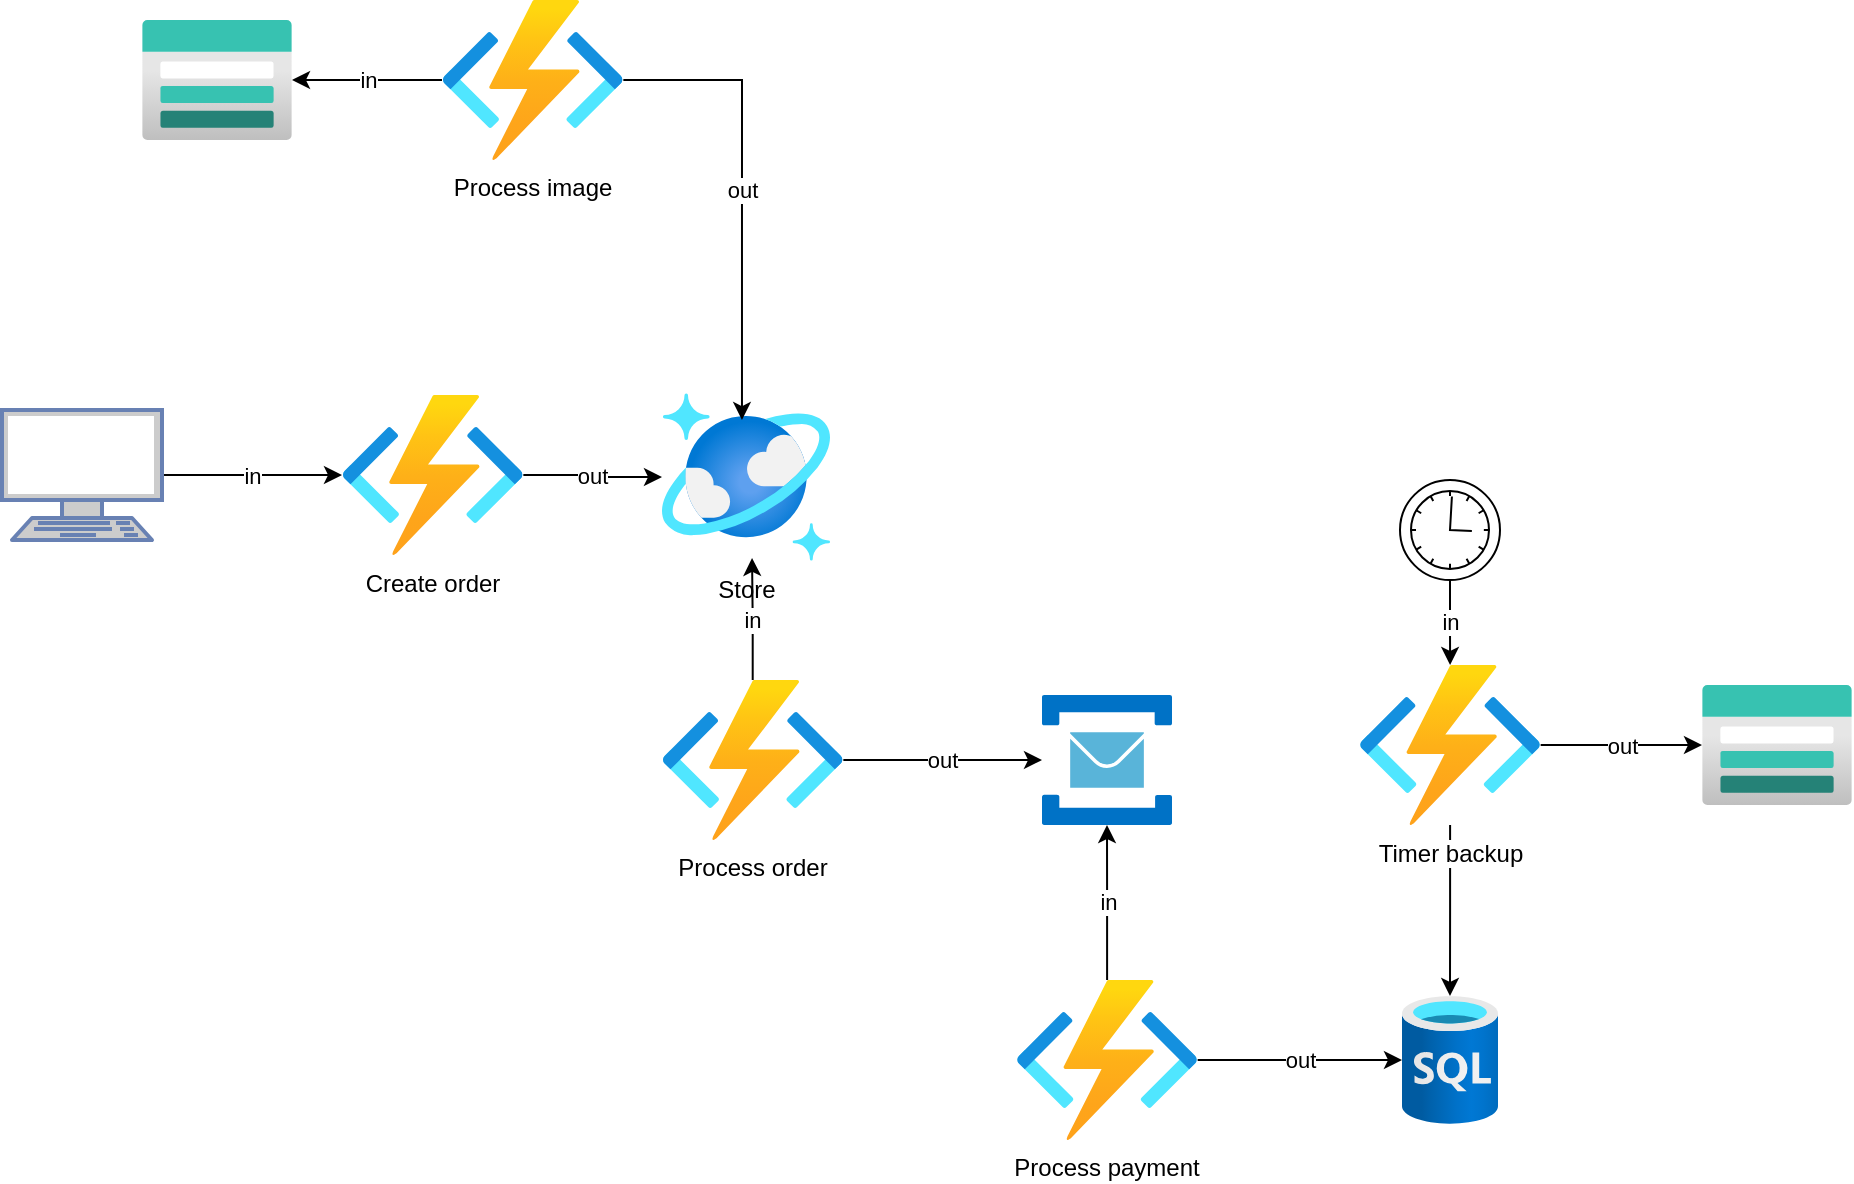 <mxfile version="20.2.3" type="device"><diagram id="Xjb0vtw755J4bYuEqqsN" name="Page-1"><mxGraphModel dx="1422" dy="1889" grid="1" gridSize="10" guides="1" tooltips="1" connect="1" arrows="1" fold="1" page="1" pageScale="1" pageWidth="850" pageHeight="1100" math="0" shadow="0"><root><mxCell id="0"/><mxCell id="1" parent="0"/><mxCell id="o2zKhgv77_0PB0vRI2He-6" value="out" style="edgeStyle=orthogonalEdgeStyle;rounded=0;orthogonalLoop=1;jettySize=auto;html=1;" edge="1" parent="1" source="o2zKhgv77_0PB0vRI2He-1" target="o2zKhgv77_0PB0vRI2He-4"><mxGeometry relative="1" as="geometry"/></mxCell><mxCell id="o2zKhgv77_0PB0vRI2He-1" value="Create order" style="aspect=fixed;html=1;points=[];align=center;image;fontSize=12;image=img/lib/azure2/iot/Function_Apps.svg;" vertex="1" parent="1"><mxGeometry x="240" y="117.5" width="90.67" height="80" as="geometry"/></mxCell><mxCell id="o2zKhgv77_0PB0vRI2He-3" value="in" style="edgeStyle=orthogonalEdgeStyle;rounded=0;orthogonalLoop=1;jettySize=auto;html=1;" edge="1" parent="1" source="o2zKhgv77_0PB0vRI2He-2" target="o2zKhgv77_0PB0vRI2He-1"><mxGeometry relative="1" as="geometry"/></mxCell><mxCell id="o2zKhgv77_0PB0vRI2He-2" value="" style="fontColor=#0066CC;verticalAlign=top;verticalLabelPosition=bottom;labelPosition=center;align=center;html=1;outlineConnect=0;fillColor=#CCCCCC;strokeColor=#6881B3;gradientColor=none;gradientDirection=north;strokeWidth=2;shape=mxgraph.networks.terminal;" vertex="1" parent="1"><mxGeometry x="70" y="125" width="80" height="65" as="geometry"/></mxCell><mxCell id="o2zKhgv77_0PB0vRI2He-4" value="Store" style="aspect=fixed;html=1;points=[];align=center;image;fontSize=12;image=img/lib/azure2/databases/Azure_Cosmos_DB.svg;" vertex="1" parent="1"><mxGeometry x="400" y="116.5" width="84" height="84" as="geometry"/></mxCell><mxCell id="o2zKhgv77_0PB0vRI2He-8" value="in" style="edgeStyle=orthogonalEdgeStyle;rounded=0;orthogonalLoop=1;jettySize=auto;html=1;entryX=0.536;entryY=0.982;entryDx=0;entryDy=0;entryPerimeter=0;" edge="1" parent="1" source="o2zKhgv77_0PB0vRI2He-5" target="o2zKhgv77_0PB0vRI2He-4"><mxGeometry relative="1" as="geometry"/></mxCell><mxCell id="o2zKhgv77_0PB0vRI2He-10" value="out" style="edgeStyle=orthogonalEdgeStyle;rounded=0;orthogonalLoop=1;jettySize=auto;html=1;" edge="1" parent="1" source="o2zKhgv77_0PB0vRI2He-5" target="o2zKhgv77_0PB0vRI2He-9"><mxGeometry relative="1" as="geometry"/></mxCell><mxCell id="o2zKhgv77_0PB0vRI2He-5" value="Process order" style="aspect=fixed;html=1;points=[];align=center;image;fontSize=12;image=img/lib/azure2/iot/Function_Apps.svg;" vertex="1" parent="1"><mxGeometry x="400" y="260" width="90.67" height="80" as="geometry"/></mxCell><mxCell id="o2zKhgv77_0PB0vRI2He-9" value="" style="sketch=0;aspect=fixed;html=1;points=[];align=center;image;fontSize=12;image=img/lib/mscae/Service_Bus.svg;" vertex="1" parent="1"><mxGeometry x="590" y="267.5" width="65" height="65" as="geometry"/></mxCell><mxCell id="o2zKhgv77_0PB0vRI2He-12" value="in" style="edgeStyle=orthogonalEdgeStyle;rounded=0;orthogonalLoop=1;jettySize=auto;html=1;" edge="1" parent="1" source="o2zKhgv77_0PB0vRI2He-11" target="o2zKhgv77_0PB0vRI2He-9"><mxGeometry relative="1" as="geometry"/></mxCell><mxCell id="o2zKhgv77_0PB0vRI2He-14" value="out" style="edgeStyle=orthogonalEdgeStyle;rounded=0;orthogonalLoop=1;jettySize=auto;html=1;" edge="1" parent="1" source="o2zKhgv77_0PB0vRI2He-11" target="o2zKhgv77_0PB0vRI2He-13"><mxGeometry relative="1" as="geometry"/></mxCell><mxCell id="o2zKhgv77_0PB0vRI2He-11" value="Process payment" style="aspect=fixed;html=1;points=[];align=center;image;fontSize=12;image=img/lib/azure2/iot/Function_Apps.svg;" vertex="1" parent="1"><mxGeometry x="577.16" y="410" width="90.67" height="80" as="geometry"/></mxCell><mxCell id="o2zKhgv77_0PB0vRI2He-13" value="" style="aspect=fixed;html=1;points=[];align=center;image;fontSize=12;image=img/lib/azure2/databases/SQL_Database.svg;" vertex="1" parent="1"><mxGeometry x="770" y="418" width="48" height="64" as="geometry"/></mxCell><mxCell id="o2zKhgv77_0PB0vRI2He-15" value="" style="aspect=fixed;html=1;points=[];align=center;image;fontSize=12;image=img/lib/azure2/storage/Storage_Accounts.svg;" vertex="1" parent="1"><mxGeometry x="140" y="-70" width="75" height="60" as="geometry"/></mxCell><mxCell id="o2zKhgv77_0PB0vRI2He-17" value="in" style="edgeStyle=orthogonalEdgeStyle;rounded=0;orthogonalLoop=1;jettySize=auto;html=1;" edge="1" parent="1" source="o2zKhgv77_0PB0vRI2He-16" target="o2zKhgv77_0PB0vRI2He-15"><mxGeometry relative="1" as="geometry"/></mxCell><mxCell id="o2zKhgv77_0PB0vRI2He-19" value="out" style="edgeStyle=orthogonalEdgeStyle;rounded=0;orthogonalLoop=1;jettySize=auto;html=1;entryX=0.476;entryY=0.161;entryDx=0;entryDy=0;entryPerimeter=0;" edge="1" parent="1" source="o2zKhgv77_0PB0vRI2He-16" target="o2zKhgv77_0PB0vRI2He-4"><mxGeometry relative="1" as="geometry"/></mxCell><mxCell id="o2zKhgv77_0PB0vRI2He-16" value="Process image" style="aspect=fixed;html=1;points=[];align=center;image;fontSize=12;image=img/lib/azure2/iot/Function_Apps.svg;" vertex="1" parent="1"><mxGeometry x="290" y="-80" width="90.67" height="80" as="geometry"/></mxCell><mxCell id="o2zKhgv77_0PB0vRI2He-23" style="edgeStyle=orthogonalEdgeStyle;rounded=0;orthogonalLoop=1;jettySize=auto;html=1;" edge="1" parent="1" source="o2zKhgv77_0PB0vRI2He-20" target="o2zKhgv77_0PB0vRI2He-13"><mxGeometry relative="1" as="geometry"/></mxCell><mxCell id="o2zKhgv77_0PB0vRI2He-25" value="out" style="edgeStyle=orthogonalEdgeStyle;rounded=0;orthogonalLoop=1;jettySize=auto;html=1;" edge="1" parent="1" source="o2zKhgv77_0PB0vRI2He-20" target="o2zKhgv77_0PB0vRI2He-24"><mxGeometry relative="1" as="geometry"/></mxCell><mxCell id="o2zKhgv77_0PB0vRI2He-20" value="Timer backup" style="aspect=fixed;html=1;points=[];align=center;image;fontSize=12;image=img/lib/azure2/iot/Function_Apps.svg;" vertex="1" parent="1"><mxGeometry x="748.66" y="252.5" width="90.67" height="80" as="geometry"/></mxCell><mxCell id="o2zKhgv77_0PB0vRI2He-22" value="in" style="edgeStyle=orthogonalEdgeStyle;rounded=0;orthogonalLoop=1;jettySize=auto;html=1;" edge="1" parent="1" source="o2zKhgv77_0PB0vRI2He-21" target="o2zKhgv77_0PB0vRI2He-20"><mxGeometry relative="1" as="geometry"/></mxCell><mxCell id="o2zKhgv77_0PB0vRI2He-21" value="" style="points=[[0.145,0.145,0],[0.5,0,0],[0.855,0.145,0],[1,0.5,0],[0.855,0.855,0],[0.5,1,0],[0.145,0.855,0],[0,0.5,0]];shape=mxgraph.bpmn.event;html=1;verticalLabelPosition=bottom;labelBackgroundColor=#ffffff;verticalAlign=top;align=center;perimeter=ellipsePerimeter;outlineConnect=0;aspect=fixed;outline=standard;symbol=timer;" vertex="1" parent="1"><mxGeometry x="769.0" y="160" width="50" height="50" as="geometry"/></mxCell><mxCell id="o2zKhgv77_0PB0vRI2He-24" value="" style="aspect=fixed;html=1;points=[];align=center;image;fontSize=12;image=img/lib/azure2/storage/Storage_Accounts.svg;" vertex="1" parent="1"><mxGeometry x="920" y="262.5" width="75" height="60" as="geometry"/></mxCell></root></mxGraphModel></diagram></mxfile>